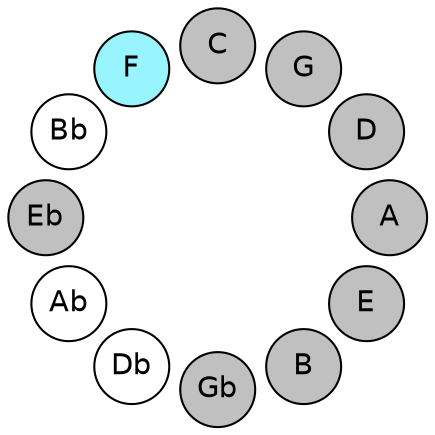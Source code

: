 
graph {

layout = circo;
mindist = .1

node [shape = circle, fontname = Helvetica, margin = 0, style = filled]
edge [style=invis]

subgraph 1 {
	E -- B -- Gb -- Db -- Ab -- Eb -- Bb -- F -- C -- G -- D -- A -- E
}

E [fillcolor = gray];
B [fillcolor = gray];
Gb [fillcolor = gray];
Db [fillcolor = white];
Ab [fillcolor = white];
Eb [fillcolor = gray];
Bb [fillcolor = white];
F [fillcolor = cadetblue1];
C [fillcolor = gray];
G [fillcolor = gray];
D [fillcolor = gray];
A [fillcolor = gray];
}
